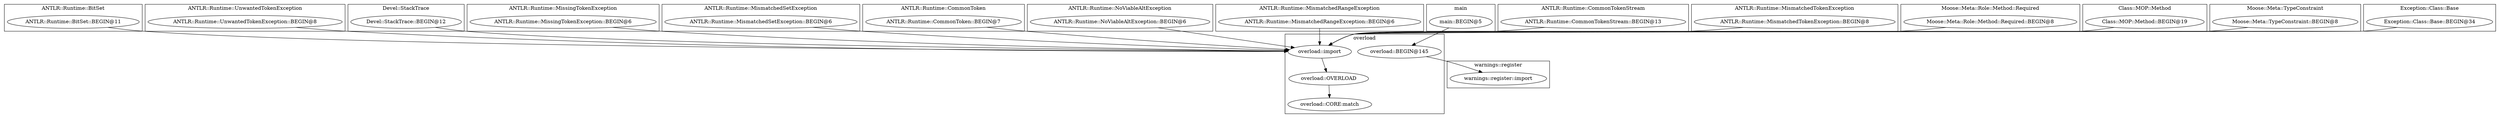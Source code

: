 digraph {
graph [overlap=false]
subgraph cluster_ANTLR_Runtime_BitSet {
	label="ANTLR::Runtime::BitSet";
	"ANTLR::Runtime::BitSet::BEGIN@11";
}
subgraph cluster_ANTLR_Runtime_UnwantedTokenException {
	label="ANTLR::Runtime::UnwantedTokenException";
	"ANTLR::Runtime::UnwantedTokenException::BEGIN@8";
}
subgraph cluster_Devel_StackTrace {
	label="Devel::StackTrace";
	"Devel::StackTrace::BEGIN@12";
}
subgraph cluster_ANTLR_Runtime_MissingTokenException {
	label="ANTLR::Runtime::MissingTokenException";
	"ANTLR::Runtime::MissingTokenException::BEGIN@6";
}
subgraph cluster_ANTLR_Runtime_MismatchedSetException {
	label="ANTLR::Runtime::MismatchedSetException";
	"ANTLR::Runtime::MismatchedSetException::BEGIN@6";
}
subgraph cluster_ANTLR_Runtime_CommonToken {
	label="ANTLR::Runtime::CommonToken";
	"ANTLR::Runtime::CommonToken::BEGIN@7";
}
subgraph cluster_overload {
	label="overload";
	"overload::OVERLOAD";
	"overload::BEGIN@145";
	"overload::import";
	"overload::CORE:match";
}
subgraph cluster_ANTLR_Runtime_NoViableAltException {
	label="ANTLR::Runtime::NoViableAltException";
	"ANTLR::Runtime::NoViableAltException::BEGIN@6";
}
subgraph cluster_ANTLR_Runtime_MismatchedRangeException {
	label="ANTLR::Runtime::MismatchedRangeException";
	"ANTLR::Runtime::MismatchedRangeException::BEGIN@6";
}
subgraph cluster_main {
	label="main";
	"main::BEGIN@5";
}
subgraph cluster_ANTLR_Runtime_CommonTokenStream {
	label="ANTLR::Runtime::CommonTokenStream";
	"ANTLR::Runtime::CommonTokenStream::BEGIN@13";
}
subgraph cluster_ANTLR_Runtime_MismatchedTokenException {
	label="ANTLR::Runtime::MismatchedTokenException";
	"ANTLR::Runtime::MismatchedTokenException::BEGIN@8";
}
subgraph cluster_Moose_Meta_Role_Method_Required {
	label="Moose::Meta::Role::Method::Required";
	"Moose::Meta::Role::Method::Required::BEGIN@8";
}
subgraph cluster_Class_MOP_Method {
	label="Class::MOP::Method";
	"Class::MOP::Method::BEGIN@19";
}
subgraph cluster_Moose_Meta_TypeConstraint {
	label="Moose::Meta::TypeConstraint";
	"Moose::Meta::TypeConstraint::BEGIN@8";
}
subgraph cluster_Exception_Class_Base {
	label="Exception::Class::Base";
	"Exception::Class::Base::BEGIN@34";
}
subgraph cluster_warnings_register {
	label="warnings::register";
	"warnings::register::import";
}
"overload::BEGIN@145" -> "warnings::register::import";
"overload::import" -> "overload::OVERLOAD";
"ANTLR::Runtime::MismatchedSetException::BEGIN@6" -> "overload::import";
"ANTLR::Runtime::NoViableAltException::BEGIN@6" -> "overload::import";
"ANTLR::Runtime::MismatchedTokenException::BEGIN@8" -> "overload::import";
"ANTLR::Runtime::CommonTokenStream::BEGIN@13" -> "overload::import";
"ANTLR::Runtime::MismatchedRangeException::BEGIN@6" -> "overload::import";
"Moose::Meta::Role::Method::Required::BEGIN@8" -> "overload::import";
"Class::MOP::Method::BEGIN@19" -> "overload::import";
"ANTLR::Runtime::BitSet::BEGIN@11" -> "overload::import";
"ANTLR::Runtime::UnwantedTokenException::BEGIN@8" -> "overload::import";
"Exception::Class::Base::BEGIN@34" -> "overload::import";
"Moose::Meta::TypeConstraint::BEGIN@8" -> "overload::import";
"Devel::StackTrace::BEGIN@12" -> "overload::import";
"ANTLR::Runtime::MissingTokenException::BEGIN@6" -> "overload::import";
"ANTLR::Runtime::CommonToken::BEGIN@7" -> "overload::import";
"main::BEGIN@5" -> "overload::BEGIN@145";
"overload::OVERLOAD" -> "overload::CORE:match";
}
